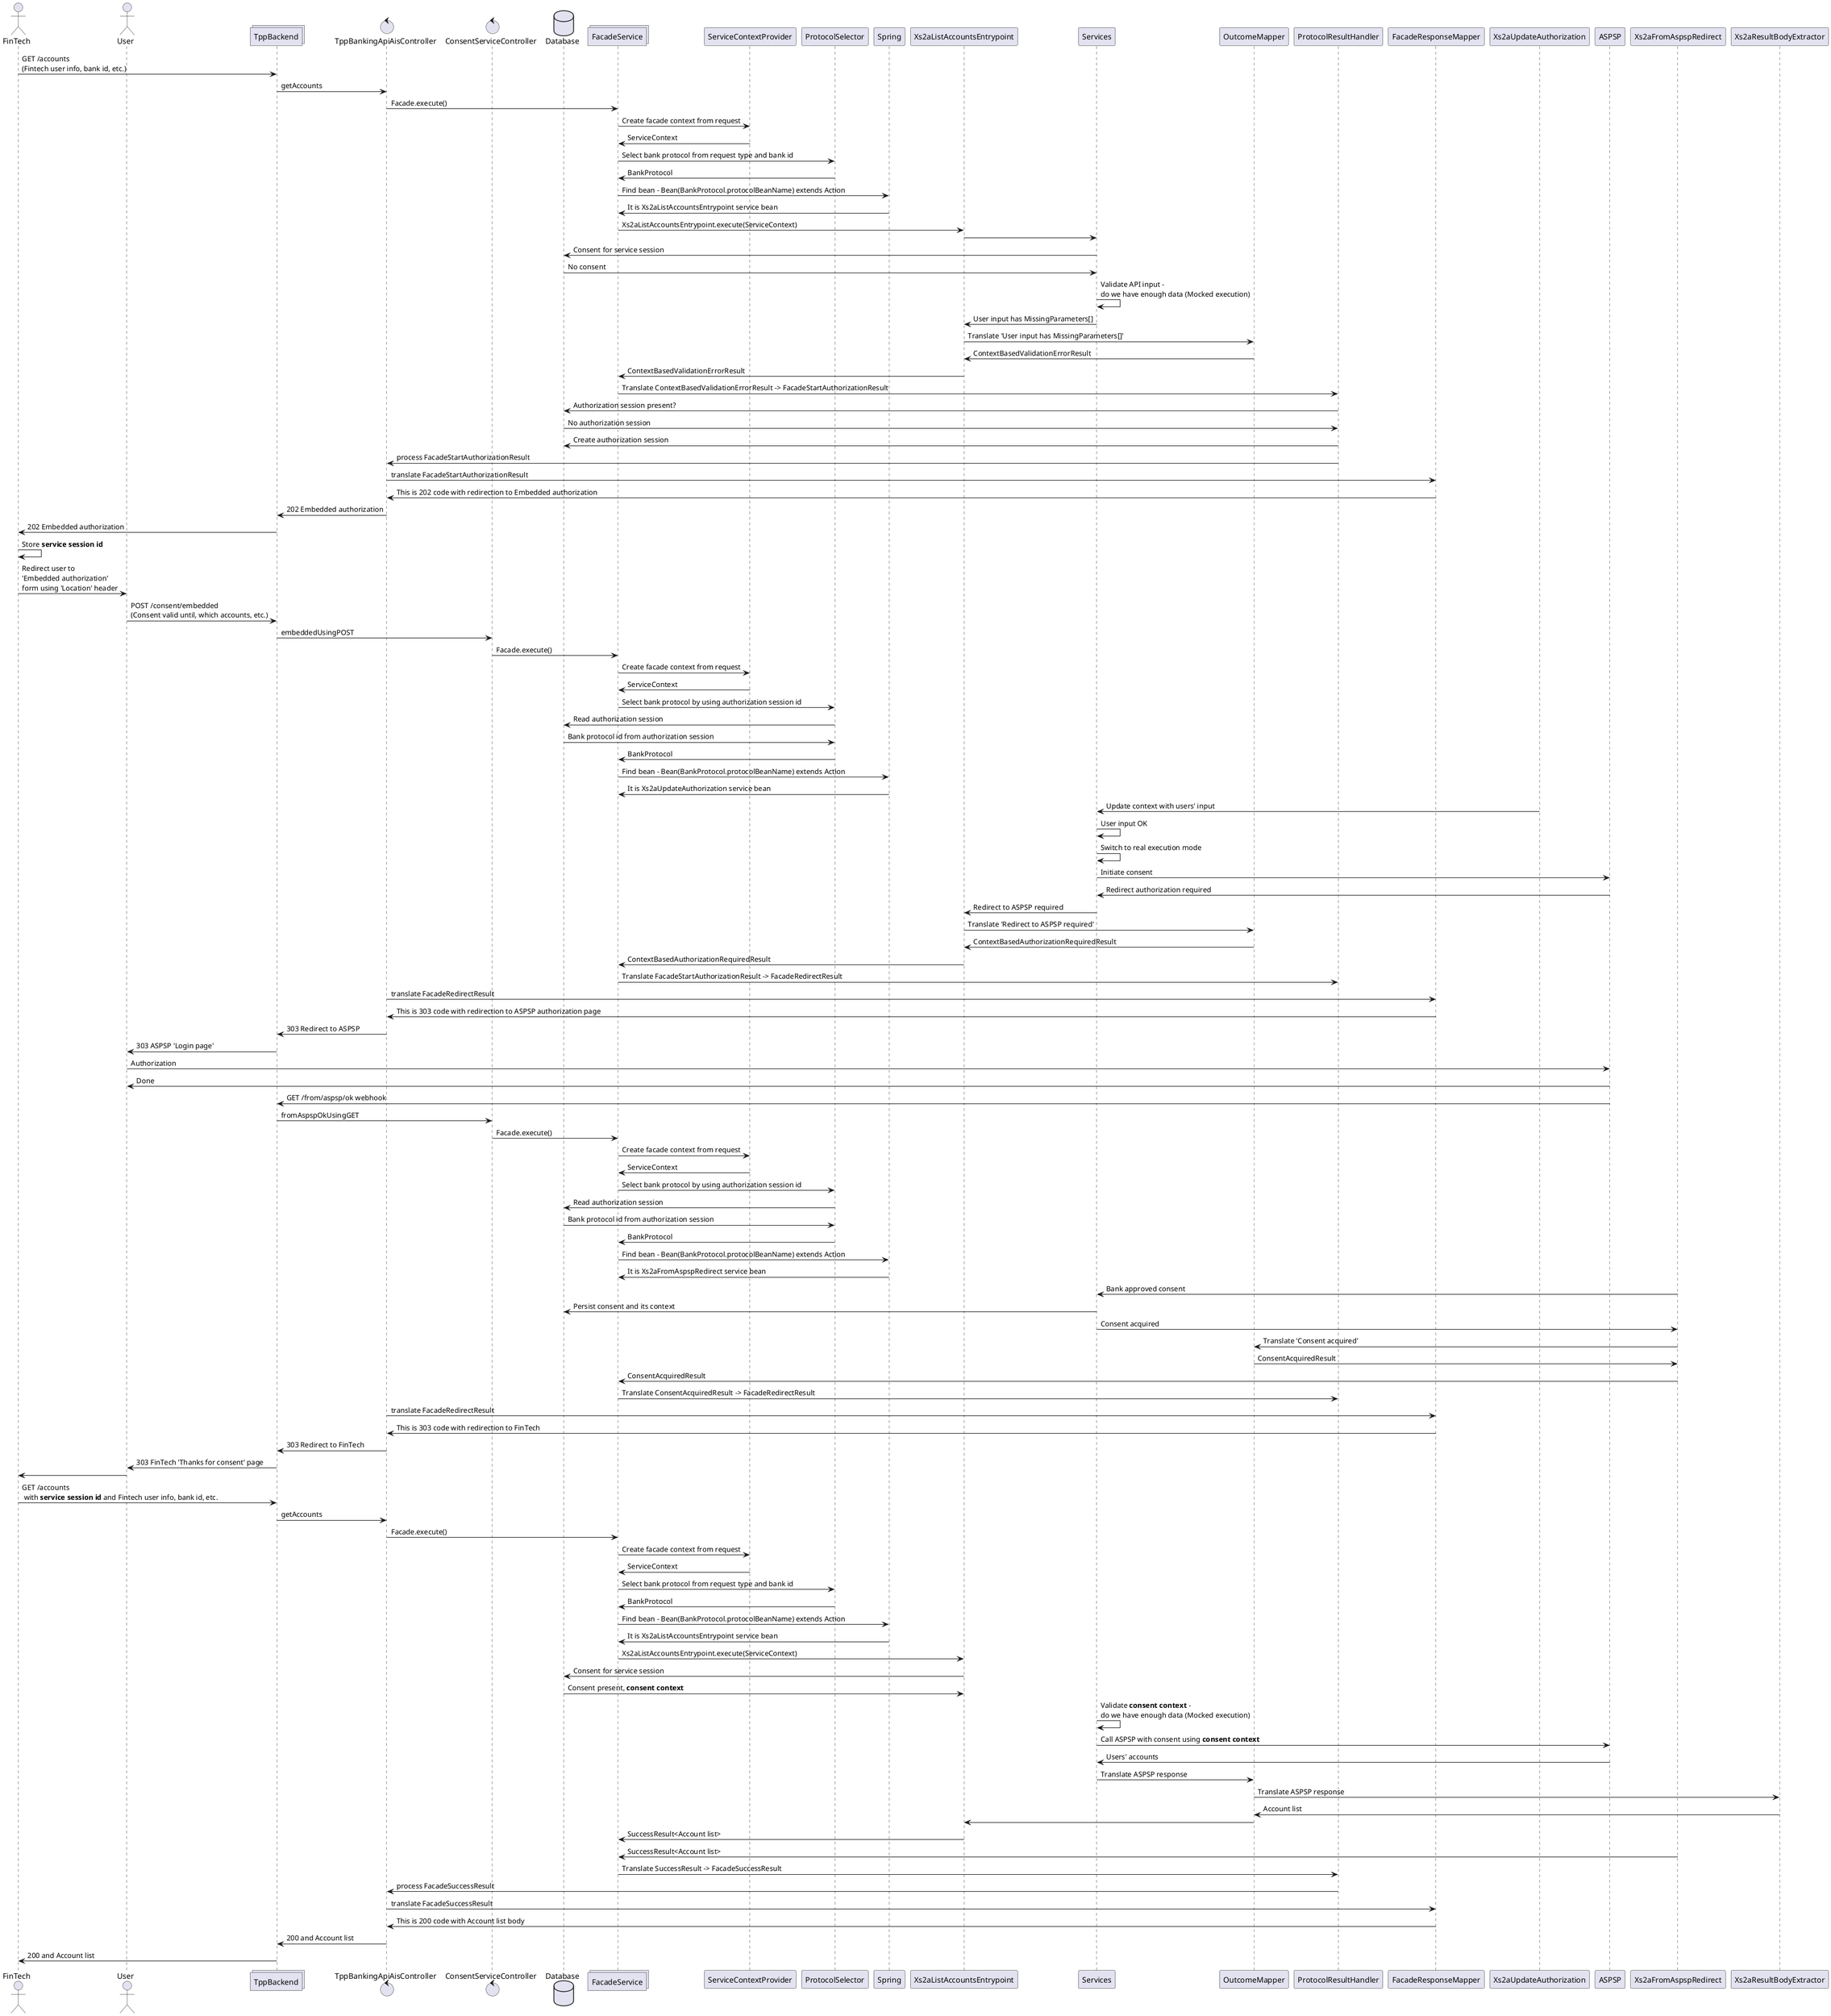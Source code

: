 @startuml
actor FinTech
actor User
collections TppBackend
control TppBankingApiAisController
control ConsentServiceController
database Database
collections FacadeService

FinTech -> TppBackend : GET /accounts\n(Fintech user info, bank id, etc.)
TppBackend -> TppBankingApiAisController : getAccounts
TppBankingApiAisController -> FacadeService : Facade.execute()
FacadeService -> ServiceContextProvider : Create facade context from request
FacadeService <- ServiceContextProvider : ServiceContext
FacadeService -> ProtocolSelector : Select bank protocol from request type and bank id
ProtocolSelector -> FacadeService : BankProtocol
FacadeService -> Spring : Find bean - Bean(BankProtocol.protocolBeanName) extends Action
FacadeService <- Spring : It is Xs2aListAccountsEntrypoint service bean
FacadeService -> Xs2aListAccountsEntrypoint : Xs2aListAccountsEntrypoint.execute(ServiceContext)
Xs2aListAccountsEntrypoint -> Services
Services -> Database : Consent for service session
Services <- Database : No consent
Services -> Services : Validate API input -\ndo we have enough data (Mocked execution)
Services -> Xs2aListAccountsEntrypoint : User input has MissingParameters[]
Xs2aListAccountsEntrypoint -> OutcomeMapper : Translate 'User input has MissingParameters[]'
OutcomeMapper -> Xs2aListAccountsEntrypoint : ContextBasedValidationErrorResult
Xs2aListAccountsEntrypoint -> FacadeService : ContextBasedValidationErrorResult
FacadeService -> ProtocolResultHandler : Translate ContextBasedValidationErrorResult -> FacadeStartAuthorizationResult
ProtocolResultHandler -> Database : Authorization session present?
Database -> ProtocolResultHandler : No authorization session
ProtocolResultHandler -> Database : Create authorization session
ProtocolResultHandler -> TppBankingApiAisController : process FacadeStartAuthorizationResult
TppBankingApiAisController -> FacadeResponseMapper : translate FacadeStartAuthorizationResult
FacadeResponseMapper -> TppBankingApiAisController : This is 202 code with redirection to Embedded authorization
TppBankingApiAisController -> TppBackend : 202 Embedded authorization
TppBackend -> FinTech : 202 Embedded authorization
FinTech -> FinTech : Store <b>service session id</b>

FinTech -> User : Redirect user to\n'Embedded authorization'\nform using 'Location' header

User -> TppBackend : POST /consent/embedded\n(Consent valid until, which accounts, etc.)
TppBackend -> ConsentServiceController : embeddedUsingPOST
ConsentServiceController -> FacadeService : Facade.execute()
FacadeService -> ServiceContextProvider : Create facade context from request
FacadeService <- ServiceContextProvider : ServiceContext
FacadeService -> ProtocolSelector : Select bank protocol by using authorization session id
ProtocolSelector -> Database : Read authorization session
Database -> ProtocolSelector: Bank protocol id from authorization session
ProtocolSelector -> FacadeService : BankProtocol
FacadeService -> Spring : Find bean - Bean(BankProtocol.protocolBeanName) extends Action
FacadeService <- Spring : It is Xs2aUpdateAuthorization service bean
Xs2aUpdateAuthorization -> Services : Update context with users' input
Services -> Services : User input OK
Services -> Services : Switch to real execution mode
Services -> ASPSP : Initiate consent
ASPSP -> Services : Redirect authorization required
Services -> Xs2aListAccountsEntrypoint : Redirect to ASPSP required
Xs2aListAccountsEntrypoint -> OutcomeMapper : Translate 'Redirect to ASPSP required'
OutcomeMapper -> Xs2aListAccountsEntrypoint : ContextBasedAuthorizationRequiredResult
Xs2aListAccountsEntrypoint -> FacadeService : ContextBasedAuthorizationRequiredResult
FacadeService -> ProtocolResultHandler : Translate FacadeStartAuthorizationResult -> FacadeRedirectResult
TppBankingApiAisController -> FacadeResponseMapper : translate FacadeRedirectResult
FacadeResponseMapper -> TppBankingApiAisController : This is 303 code with redirection to ASPSP authorization page
TppBankingApiAisController -> TppBackend : 303 Redirect to ASPSP
TppBackend -> User : 303 ASPSP 'Login page'

User -> ASPSP : Authorization

ASPSP -> User : Done
ASPSP -> TppBackend : GET /from/aspsp/ok webhook
TppBackend -> ConsentServiceController : fromAspspOkUsingGET
ConsentServiceController -> FacadeService : Facade.execute()
FacadeService -> ServiceContextProvider : Create facade context from request
FacadeService <- ServiceContextProvider : ServiceContext
FacadeService -> ProtocolSelector : Select bank protocol by using authorization session id
ProtocolSelector -> Database : Read authorization session
Database -> ProtocolSelector: Bank protocol id from authorization session
ProtocolSelector -> FacadeService : BankProtocol
FacadeService -> Spring : Find bean - Bean(BankProtocol.protocolBeanName) extends Action
FacadeService <- Spring : It is Xs2aFromAspspRedirect service bean
Xs2aFromAspspRedirect -> Services : Bank approved consent
Services -> Database : Persist consent and its context
Services -> Xs2aFromAspspRedirect : Consent acquired
Xs2aFromAspspRedirect -> OutcomeMapper : Translate 'Consent acquired'
OutcomeMapper -> Xs2aFromAspspRedirect : ConsentAcquiredResult
Xs2aFromAspspRedirect -> FacadeService : ConsentAcquiredResult
FacadeService -> ProtocolResultHandler : Translate ConsentAcquiredResult -> FacadeRedirectResult
TppBankingApiAisController -> FacadeResponseMapper : translate FacadeRedirectResult
FacadeResponseMapper -> TppBankingApiAisController : This is 303 code with redirection to FinTech
TppBankingApiAisController -> TppBackend : 303 Redirect to FinTech
TppBackend -> User : 303 FinTech 'Thanks for consent' page
User -> FinTech

FinTech -> TppBackend : GET /accounts\n with <b>service session id</b> and Fintech user info, bank id, etc.
TppBackend -> TppBankingApiAisController : getAccounts
TppBankingApiAisController -> FacadeService : Facade.execute()
FacadeService -> ServiceContextProvider : Create facade context from request
FacadeService <- ServiceContextProvider : ServiceContext
FacadeService -> ProtocolSelector : Select bank protocol from request type and bank id
ProtocolSelector -> FacadeService : BankProtocol
FacadeService -> Spring : Find bean - Bean(BankProtocol.protocolBeanName) extends Action
FacadeService <- Spring : It is Xs2aListAccountsEntrypoint service bean
FacadeService -> Xs2aListAccountsEntrypoint : Xs2aListAccountsEntrypoint.execute(ServiceContext)
Xs2aListAccountsEntrypoint -> Database : Consent for service session
Xs2aListAccountsEntrypoint <- Database : Consent present, <b>consent context</b>
Services -> Services : Validate <b>consent context</b> -\ndo we have enough data (Mocked execution)
Services -> ASPSP : Call ASPSP with consent using <b>consent context</b>
ASPSP -> Services : Users' accounts
Services -> OutcomeMapper : Translate ASPSP response
OutcomeMapper -> Xs2aResultBodyExtractor : Translate ASPSP response
Xs2aResultBodyExtractor -> OutcomeMapper : Account list
OutcomeMapper -> Xs2aListAccountsEntrypoint
Xs2aListAccountsEntrypoint -> FacadeService : SuccessResult<Account list>
Xs2aFromAspspRedirect -> FacadeService : SuccessResult<Account list>
FacadeService -> ProtocolResultHandler : Translate SuccessResult -> FacadeSuccessResult
ProtocolResultHandler -> TppBankingApiAisController : process FacadeSuccessResult
TppBankingApiAisController -> FacadeResponseMapper : translate FacadeSuccessResult
FacadeResponseMapper -> TppBankingApiAisController : This is 200 code with Account list body
TppBankingApiAisController -> TppBackend : 200 and Account list
TppBackend -> FinTech : 200 and Account list
@enduml
